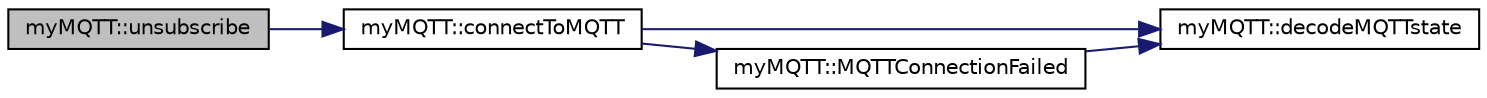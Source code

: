 digraph "myMQTT::unsubscribe"
{
 // LATEX_PDF_SIZE
  edge [fontname="Helvetica",fontsize="10",labelfontname="Helvetica",labelfontsize="10"];
  node [fontname="Helvetica",fontsize="10",shape=record];
  rankdir="LR";
  Node63 [label="myMQTT::unsubscribe",height=0.2,width=0.4,color="black", fillcolor="grey75", style="filled", fontcolor="black",tooltip="unsubsribes from MQTT topic on Server"];
  Node63 -> Node64 [color="midnightblue",fontsize="10",style="solid",fontname="Helvetica"];
  Node64 [label="myMQTT::connectToMQTT",height=0.2,width=0.4,color="black", fillcolor="white", style="filled",URL="$classmy_m_q_t_t.html#a6d495c08a06513954b95d961f0595959",tooltip="Connects to the MQTT-server."];
  Node64 -> Node65 [color="midnightblue",fontsize="10",style="solid",fontname="Helvetica"];
  Node65 [label="myMQTT::decodeMQTTstate",height=0.2,width=0.4,color="black", fillcolor="white", style="filled",URL="$classmy_m_q_t_t.html#ae4372969b093a2487479005ccb398cbc",tooltip="Decodes the Error Values from MQTT state() and returns a description."];
  Node64 -> Node66 [color="midnightblue",fontsize="10",style="solid",fontname="Helvetica"];
  Node66 [label="myMQTT::MQTTConnectionFailed",height=0.2,width=0.4,color="black", fillcolor="white", style="filled",URL="$classmy_m_q_t_t.html#a260a10a835dc83e7268bc901c5a45a00",tooltip="Writes Error-Message about MQTT connection."];
  Node66 -> Node65 [color="midnightblue",fontsize="10",style="solid",fontname="Helvetica"];
}
